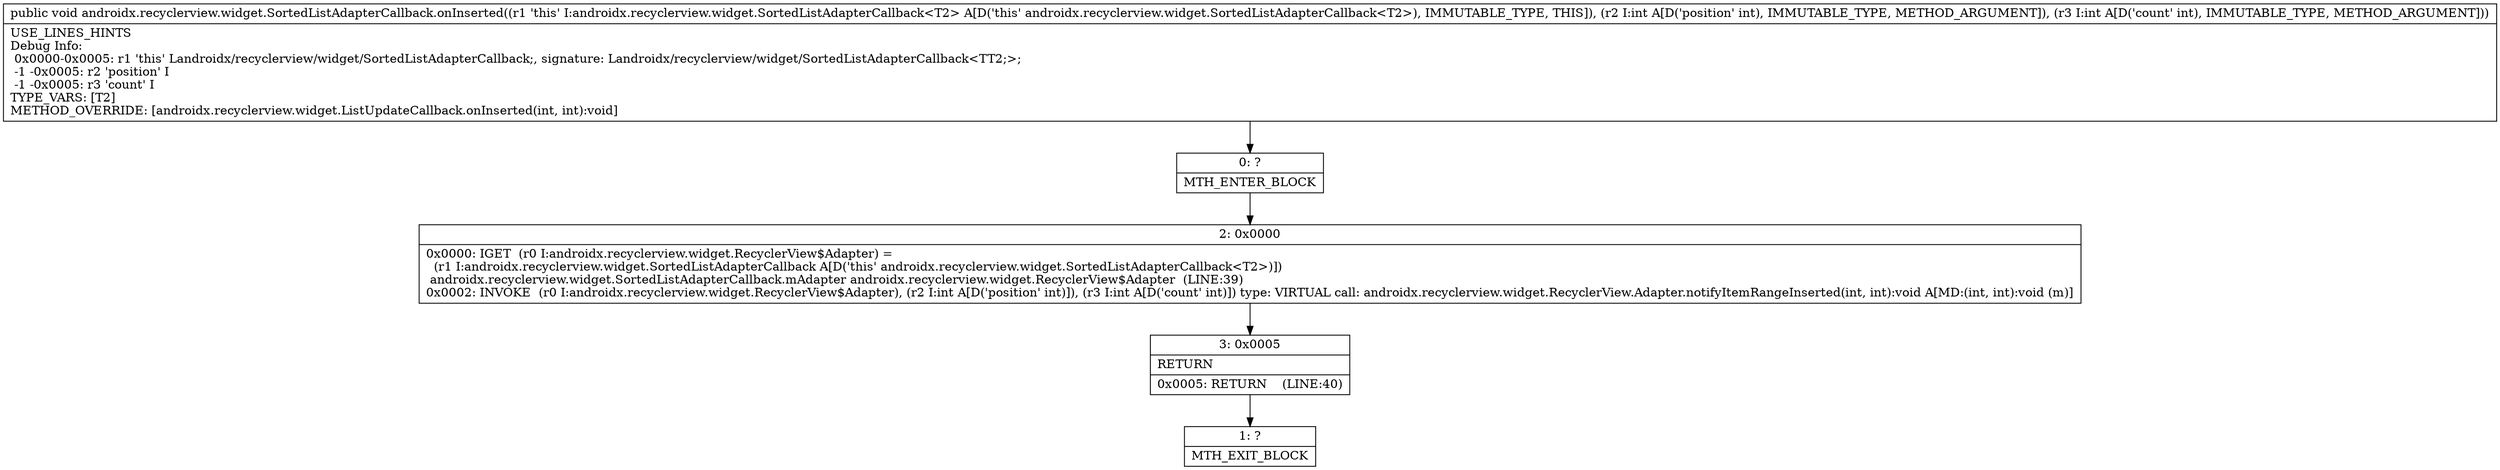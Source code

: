 digraph "CFG forandroidx.recyclerview.widget.SortedListAdapterCallback.onInserted(II)V" {
Node_0 [shape=record,label="{0\:\ ?|MTH_ENTER_BLOCK\l}"];
Node_2 [shape=record,label="{2\:\ 0x0000|0x0000: IGET  (r0 I:androidx.recyclerview.widget.RecyclerView$Adapter) = \l  (r1 I:androidx.recyclerview.widget.SortedListAdapterCallback A[D('this' androidx.recyclerview.widget.SortedListAdapterCallback\<T2\>)])\l androidx.recyclerview.widget.SortedListAdapterCallback.mAdapter androidx.recyclerview.widget.RecyclerView$Adapter  (LINE:39)\l0x0002: INVOKE  (r0 I:androidx.recyclerview.widget.RecyclerView$Adapter), (r2 I:int A[D('position' int)]), (r3 I:int A[D('count' int)]) type: VIRTUAL call: androidx.recyclerview.widget.RecyclerView.Adapter.notifyItemRangeInserted(int, int):void A[MD:(int, int):void (m)]\l}"];
Node_3 [shape=record,label="{3\:\ 0x0005|RETURN\l|0x0005: RETURN    (LINE:40)\l}"];
Node_1 [shape=record,label="{1\:\ ?|MTH_EXIT_BLOCK\l}"];
MethodNode[shape=record,label="{public void androidx.recyclerview.widget.SortedListAdapterCallback.onInserted((r1 'this' I:androidx.recyclerview.widget.SortedListAdapterCallback\<T2\> A[D('this' androidx.recyclerview.widget.SortedListAdapterCallback\<T2\>), IMMUTABLE_TYPE, THIS]), (r2 I:int A[D('position' int), IMMUTABLE_TYPE, METHOD_ARGUMENT]), (r3 I:int A[D('count' int), IMMUTABLE_TYPE, METHOD_ARGUMENT]))  | USE_LINES_HINTS\lDebug Info:\l  0x0000\-0x0005: r1 'this' Landroidx\/recyclerview\/widget\/SortedListAdapterCallback;, signature: Landroidx\/recyclerview\/widget\/SortedListAdapterCallback\<TT2;\>;\l  \-1 \-0x0005: r2 'position' I\l  \-1 \-0x0005: r3 'count' I\lTYPE_VARS: [T2]\lMETHOD_OVERRIDE: [androidx.recyclerview.widget.ListUpdateCallback.onInserted(int, int):void]\l}"];
MethodNode -> Node_0;Node_0 -> Node_2;
Node_2 -> Node_3;
Node_3 -> Node_1;
}

